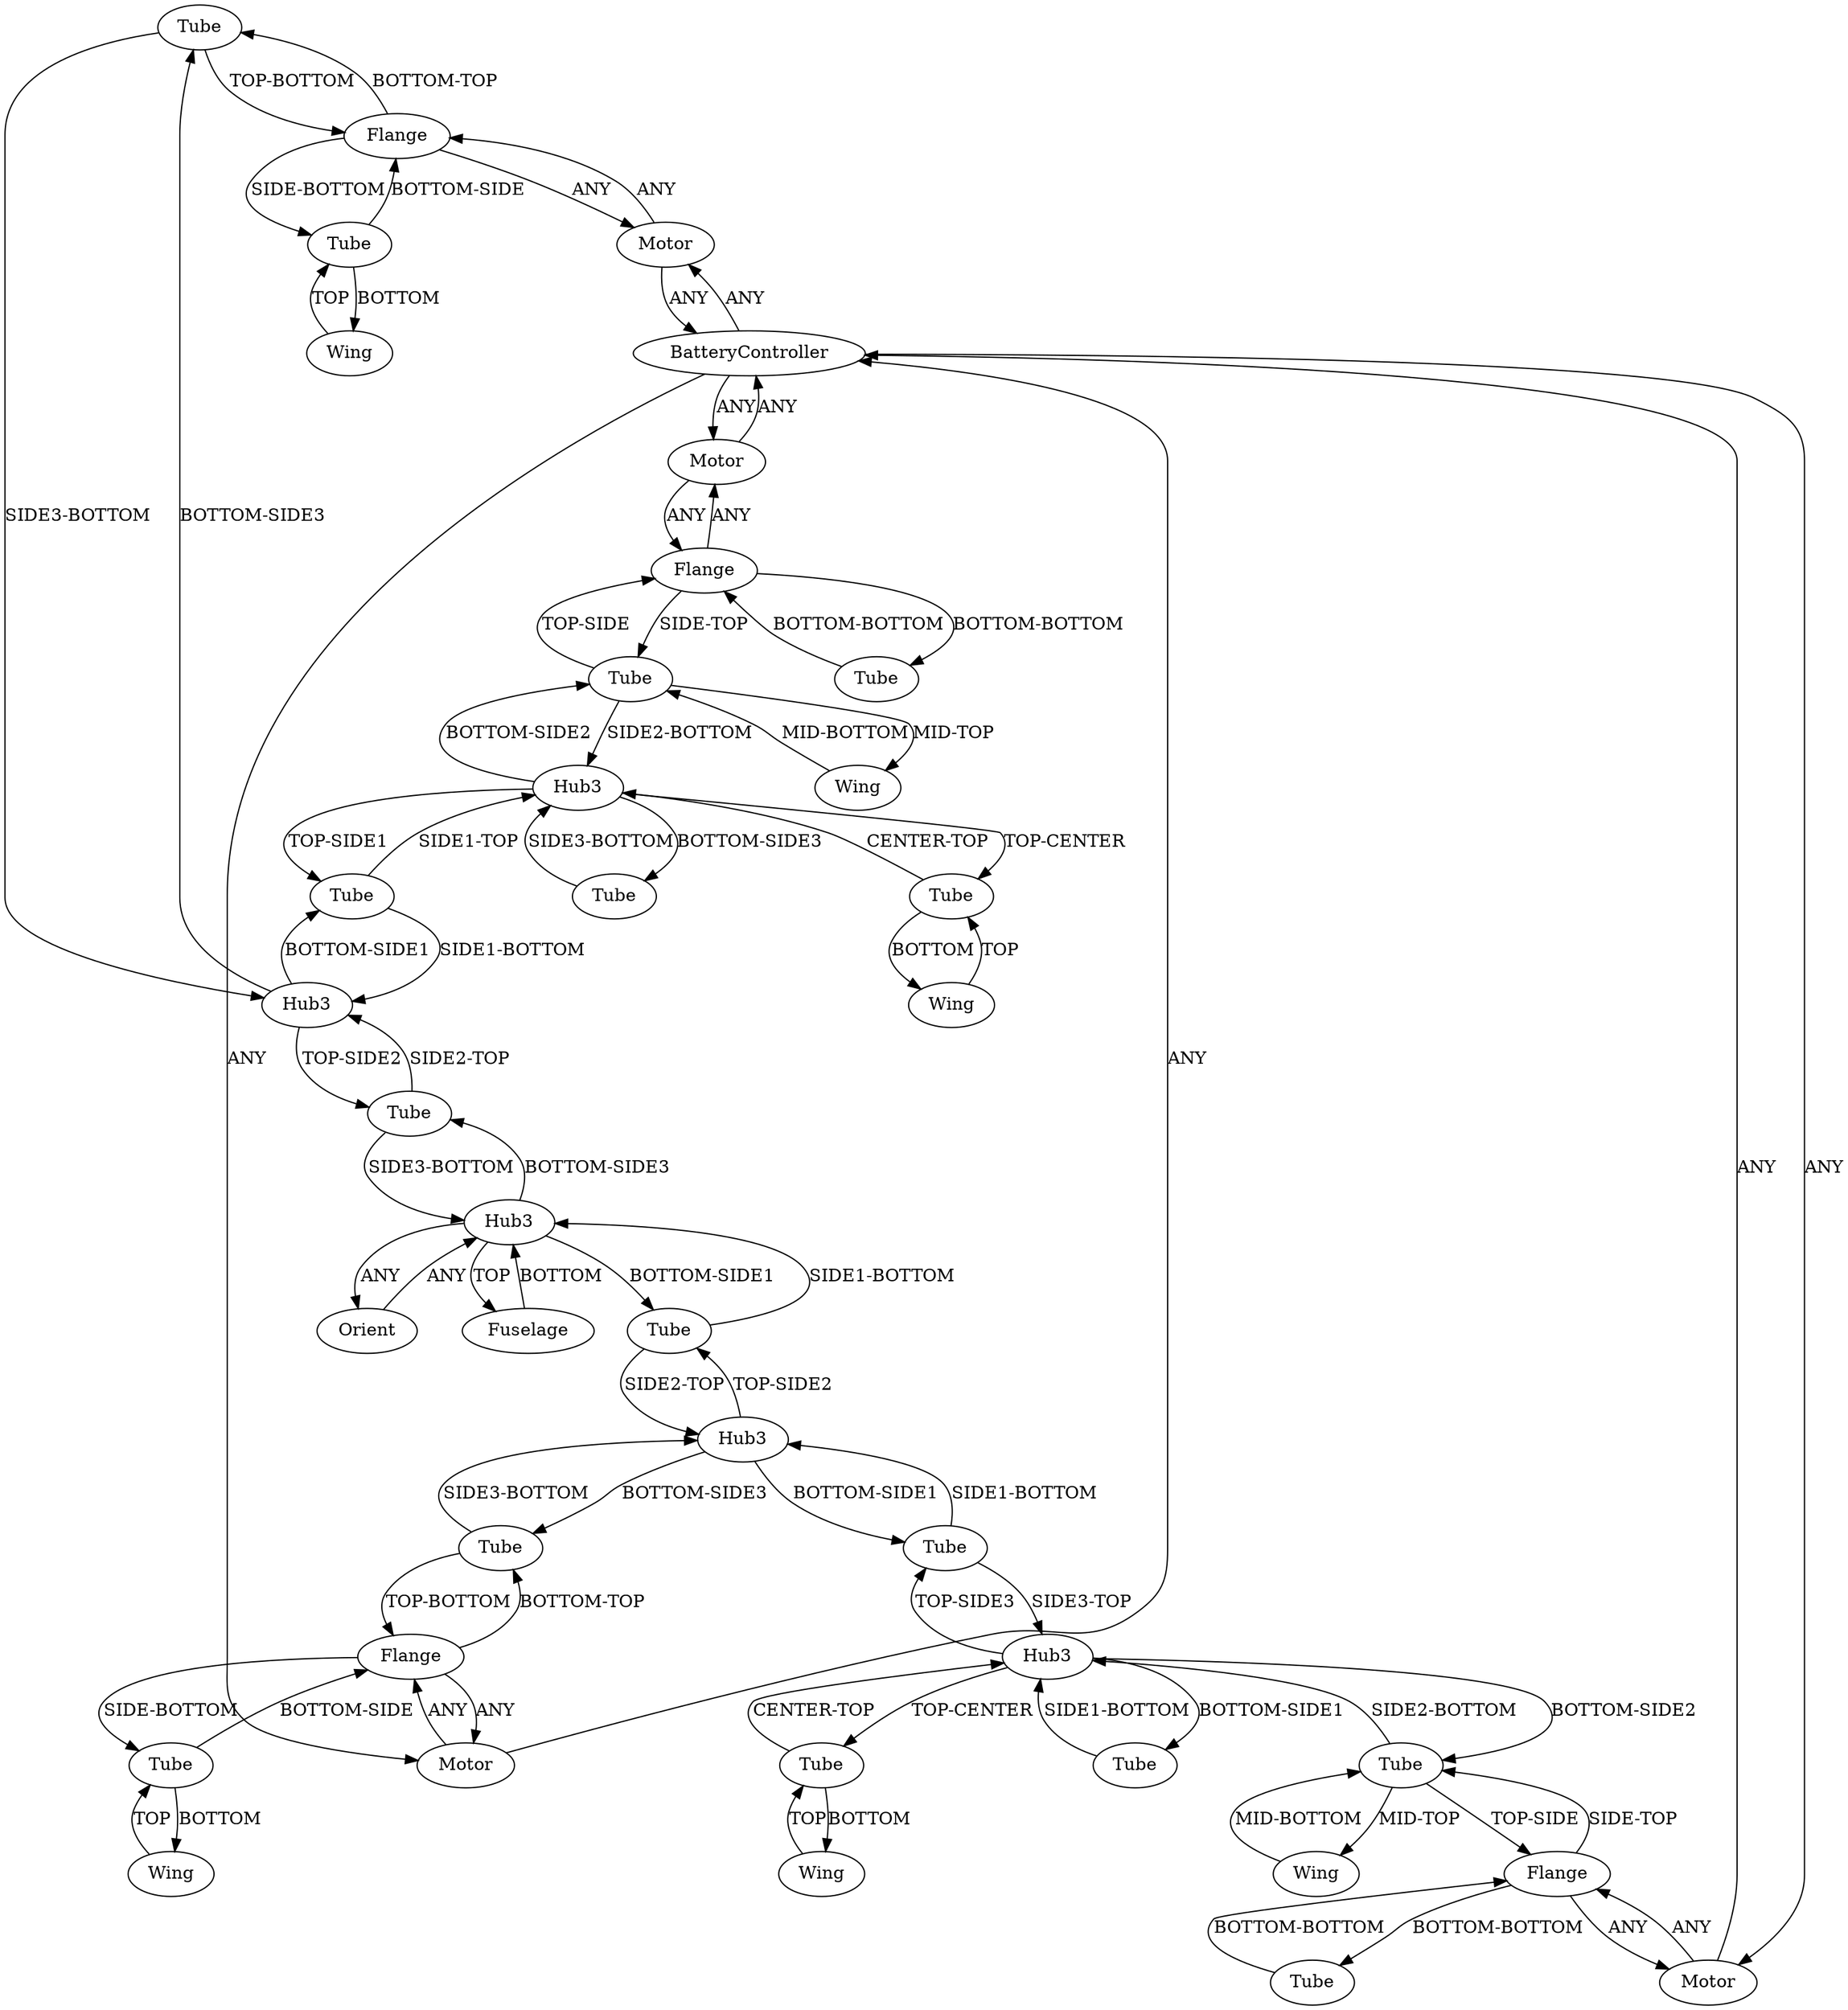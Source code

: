 /* Created by igraph 0.10.2 */
digraph {
  0 [
    instance=Tube_instance_1
    label=Tube
  ];
  1 [
    instance=Orient
    label=Orient
  ];
  2 [
    instance=Wing_instance_1
    label=Wing
  ];
  3 [
    instance=Tube_instance_2
    label=Tube
  ];
  4 [
    instance=Tube_instance_3
    label=Tube
  ];
  5 [
    instance=Wing_instance_2
    label=Wing
  ];
  6 [
    instance=Tube_instance_4
    label=Tube
  ];
  7 [
    instance=Flange_instance_1
    label=Flange
  ];
  8 [
    instance=Flange_instance_2
    label=Flange
  ];
  9 [
    instance=Tube_instance_5
    label=Tube
  ];
  10 [
    instance=Tube_instance_6
    label=Tube
  ];
  11 [
    instance=Hub3_instance_1
    label=Hub3
  ];
  12 [
    instance=Wing_instance_3
    label=Wing
  ];
  13 [
    instance=Hub3_instance_2
    label=Hub3
  ];
  14 [
    instance=Wing_instance_4
    label=Wing
  ];
  15 [
    instance=Flange_instance_3
    label=Flange
  ];
  16 [
    instance=BatteryController_instance_1
    label=BatteryController
  ];
  17 [
    instance=Tube_instance_7
    label=Tube
  ];
  18 [
    instance=Motor_instance_1
    label=Motor
  ];
  19 [
    instance=Tube_instance_8
    label=Tube
  ];
  20 [
    instance=Tube_instance_9
    label=Tube
  ];
  21 [
    instance=Tube_instance_10
    label=Tube
  ];
  22 [
    instance=Fuselage_instance_1
    label=Fuselage
  ];
  23 [
    instance=Hub3_instance_3
    label=Hub3
  ];
  24 [
    instance=Tube_instance_11
    label=Tube
  ];
  25 [
    instance=Tube_instance_12
    label=Tube
  ];
  26 [
    instance=Tube_instance_13
    label=Tube
  ];
  27 [
    instance=Motor_instance_2
    label=Motor
  ];
  28 [
    instance=Motor_instance_3
    label=Motor
  ];
  29 [
    instance=Tube_instance_14
    label=Tube
  ];
  30 [
    instance=Wing_instance_5
    label=Wing
  ];
  31 [
    instance=Hub3_instance_4
    label=Hub3
  ];
  32 [
    instance=Hub3_instance_5
    label=Hub3
  ];
  33 [
    instance=Flange_instance_4
    label=Flange
  ];
  34 [
    instance=Tube_instance_15
    label=Tube
  ];
  35 [
    instance=Tube_instance_16
    label=Tube
  ];
  36 [
    instance=Motor_instance_4
    label=Motor
  ];
  37 [
    instance=Wing_instance_6
    label=Wing
  ];

  0 -> 13 [
    label="SIDE3-BOTTOM"
  ];
  0 -> 7 [
    label="TOP-BOTTOM"
  ];
  1 -> 23 [
    label=ANY
  ];
  2 -> 35 [
    label=TOP
  ];
  3 -> 14 [
    label=BOTTOM
  ];
  3 -> 8 [
    label="BOTTOM-SIDE"
  ];
  4 -> 11 [
    label="SIDE3-TOP"
  ];
  4 -> 31 [
    label="SIDE1-BOTTOM"
  ];
  5 -> 9 [
    label="MID-BOTTOM"
  ];
  6 -> 13 [
    label="SIDE1-BOTTOM"
  ];
  6 -> 32 [
    label="SIDE1-TOP"
  ];
  7 -> 21 [
    label="SIDE-BOTTOM"
  ];
  7 -> 0 [
    label="BOTTOM-TOP"
  ];
  7 -> 18 [
    label=ANY
  ];
  8 -> 3 [
    label="SIDE-BOTTOM"
  ];
  8 -> 27 [
    label=ANY
  ];
  8 -> 34 [
    label="BOTTOM-TOP"
  ];
  9 -> 32 [
    label="SIDE2-BOTTOM"
  ];
  9 -> 15 [
    label="TOP-SIDE"
  ];
  9 -> 5 [
    label="MID-TOP"
  ];
  10 -> 33 [
    label="BOTTOM-BOTTOM"
  ];
  11 -> 20 [
    label="TOP-CENTER"
  ];
  11 -> 29 [
    label="BOTTOM-SIDE1"
  ];
  11 -> 4 [
    label="TOP-SIDE3"
  ];
  11 -> 19 [
    label="BOTTOM-SIDE2"
  ];
  12 -> 20 [
    label=TOP
  ];
  13 -> 6 [
    label="BOTTOM-SIDE1"
  ];
  13 -> 24 [
    label="TOP-SIDE2"
  ];
  13 -> 0 [
    label="BOTTOM-SIDE3"
  ];
  14 -> 3 [
    label=TOP
  ];
  15 -> 9 [
    label="SIDE-TOP"
  ];
  15 -> 26 [
    label="BOTTOM-BOTTOM"
  ];
  15 -> 36 [
    label=ANY
  ];
  16 -> 18 [
    label=ANY
  ];
  16 -> 28 [
    label=ANY
  ];
  16 -> 27 [
    label=ANY
  ];
  16 -> 36 [
    label=ANY
  ];
  17 -> 23 [
    label="SIDE1-BOTTOM"
  ];
  17 -> 31 [
    label="SIDE2-TOP"
  ];
  18 -> 7 [
    label=ANY
  ];
  18 -> 16 [
    label=ANY
  ];
  19 -> 30 [
    label="MID-TOP"
  ];
  19 -> 11 [
    label="SIDE2-BOTTOM"
  ];
  19 -> 33 [
    label="TOP-SIDE"
  ];
  20 -> 12 [
    label=BOTTOM
  ];
  20 -> 11 [
    label="CENTER-TOP"
  ];
  21 -> 7 [
    label="BOTTOM-SIDE"
  ];
  21 -> 37 [
    label=BOTTOM
  ];
  22 -> 23 [
    label=BOTTOM
  ];
  23 -> 1 [
    label=ANY
  ];
  23 -> 17 [
    label="BOTTOM-SIDE1"
  ];
  23 -> 24 [
    label="BOTTOM-SIDE3"
  ];
  23 -> 22 [
    label=TOP
  ];
  24 -> 13 [
    label="SIDE2-TOP"
  ];
  24 -> 23 [
    label="SIDE3-BOTTOM"
  ];
  25 -> 32 [
    label="SIDE3-BOTTOM"
  ];
  26 -> 15 [
    label="BOTTOM-BOTTOM"
  ];
  27 -> 8 [
    label=ANY
  ];
  27 -> 16 [
    label=ANY
  ];
  28 -> 16 [
    label=ANY
  ];
  28 -> 33 [
    label=ANY
  ];
  29 -> 11 [
    label="SIDE1-BOTTOM"
  ];
  30 -> 19 [
    label="MID-BOTTOM"
  ];
  31 -> 34 [
    label="BOTTOM-SIDE3"
  ];
  31 -> 17 [
    label="TOP-SIDE2"
  ];
  31 -> 4 [
    label="BOTTOM-SIDE1"
  ];
  32 -> 6 [
    label="TOP-SIDE1"
  ];
  32 -> 35 [
    label="TOP-CENTER"
  ];
  32 -> 25 [
    label="BOTTOM-SIDE3"
  ];
  32 -> 9 [
    label="BOTTOM-SIDE2"
  ];
  33 -> 28 [
    label=ANY
  ];
  33 -> 19 [
    label="SIDE-TOP"
  ];
  33 -> 10 [
    label="BOTTOM-BOTTOM"
  ];
  34 -> 8 [
    label="TOP-BOTTOM"
  ];
  34 -> 31 [
    label="SIDE3-BOTTOM"
  ];
  35 -> 2 [
    label=BOTTOM
  ];
  35 -> 32 [
    label="CENTER-TOP"
  ];
  36 -> 15 [
    label=ANY
  ];
  36 -> 16 [
    label=ANY
  ];
  37 -> 21 [
    label=TOP
  ];
}
